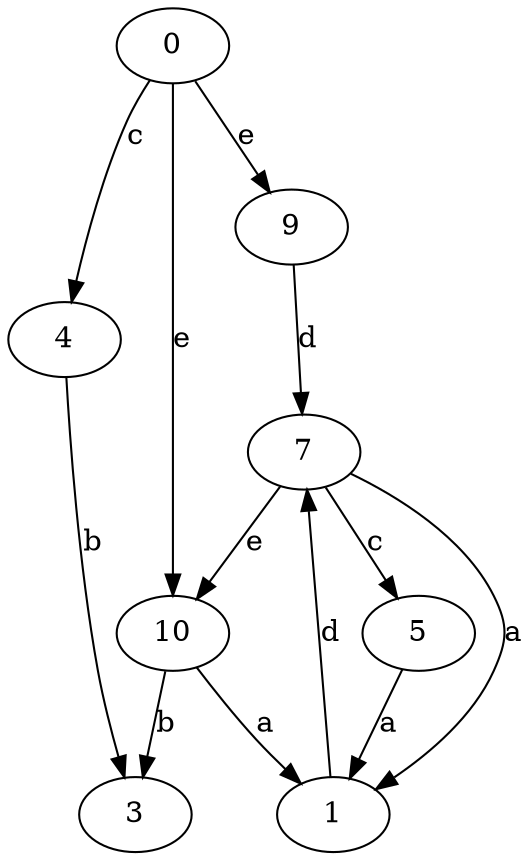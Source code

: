 strict digraph  {
0;
1;
3;
4;
5;
7;
9;
10;
0 -> 4  [label=c];
0 -> 9  [label=e];
0 -> 10  [label=e];
1 -> 7  [label=d];
4 -> 3  [label=b];
5 -> 1  [label=a];
7 -> 1  [label=a];
7 -> 5  [label=c];
7 -> 10  [label=e];
9 -> 7  [label=d];
10 -> 1  [label=a];
10 -> 3  [label=b];
}
